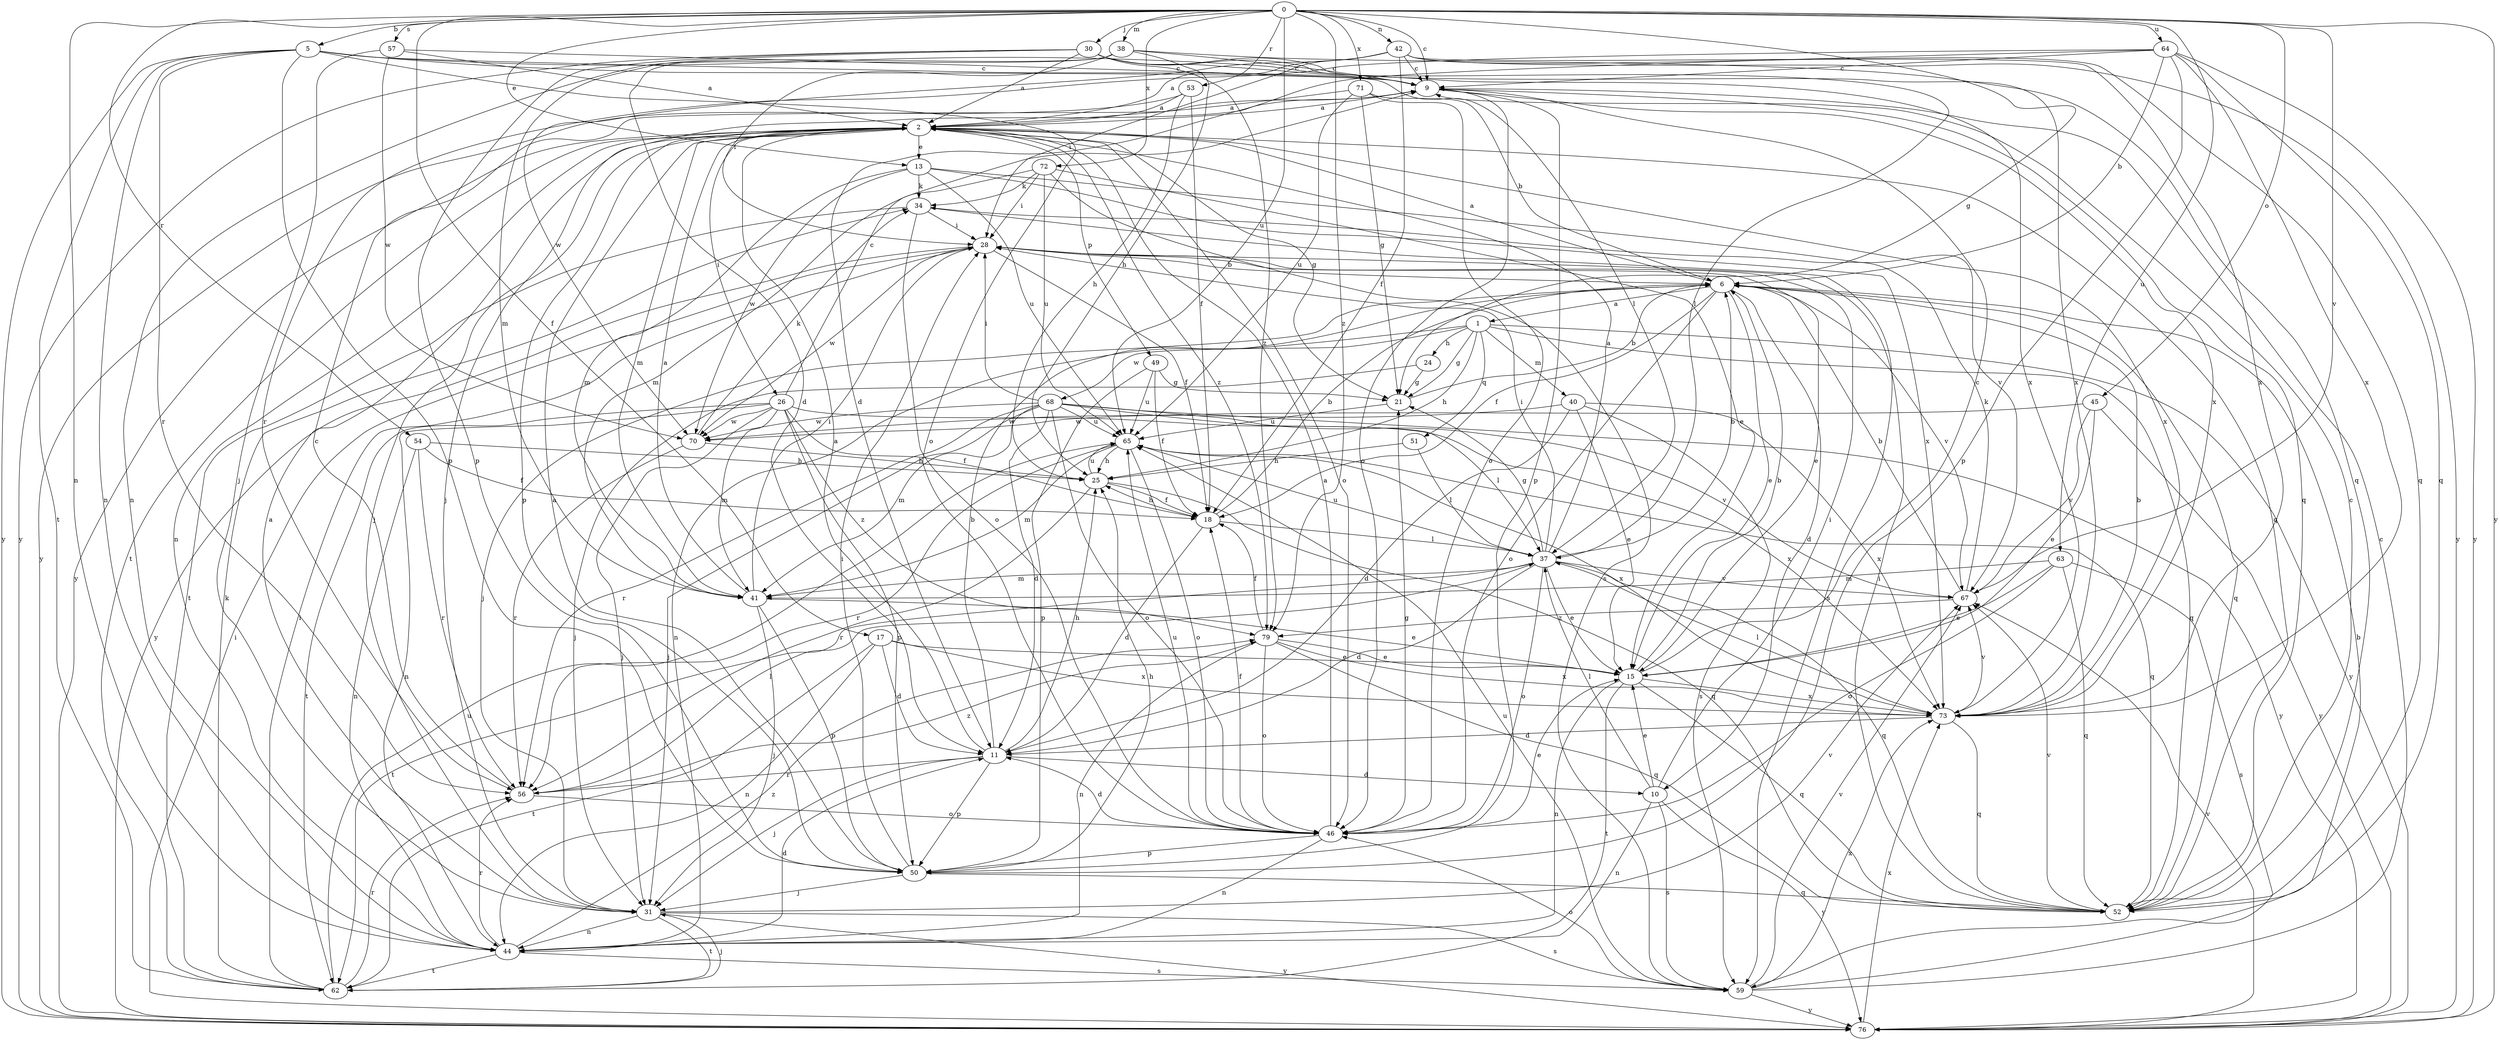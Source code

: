strict digraph  {
0;
1;
2;
5;
6;
9;
10;
11;
13;
15;
17;
18;
21;
24;
25;
26;
28;
30;
31;
34;
37;
38;
40;
41;
42;
44;
45;
46;
49;
50;
51;
52;
53;
54;
56;
57;
59;
62;
63;
64;
65;
67;
68;
70;
71;
72;
73;
76;
79;
0 -> 5  [label=b];
0 -> 9  [label=c];
0 -> 13  [label=e];
0 -> 17  [label=f];
0 -> 21  [label=g];
0 -> 30  [label=j];
0 -> 38  [label=m];
0 -> 42  [label=n];
0 -> 44  [label=n];
0 -> 45  [label=o];
0 -> 53  [label=r];
0 -> 54  [label=r];
0 -> 57  [label=s];
0 -> 63  [label=u];
0 -> 64  [label=u];
0 -> 65  [label=u];
0 -> 67  [label=v];
0 -> 71  [label=x];
0 -> 72  [label=x];
0 -> 76  [label=y];
0 -> 79  [label=z];
1 -> 21  [label=g];
1 -> 24  [label=h];
1 -> 25  [label=h];
1 -> 40  [label=m];
1 -> 44  [label=n];
1 -> 51  [label=q];
1 -> 52  [label=q];
1 -> 68  [label=w];
1 -> 76  [label=y];
2 -> 13  [label=e];
2 -> 21  [label=g];
2 -> 26  [label=i];
2 -> 31  [label=j];
2 -> 41  [label=m];
2 -> 44  [label=n];
2 -> 46  [label=o];
2 -> 49  [label=p];
2 -> 50  [label=p];
2 -> 52  [label=q];
2 -> 62  [label=t];
2 -> 73  [label=x];
2 -> 76  [label=y];
2 -> 79  [label=z];
5 -> 9  [label=c];
5 -> 37  [label=l];
5 -> 44  [label=n];
5 -> 46  [label=o];
5 -> 50  [label=p];
5 -> 56  [label=r];
5 -> 62  [label=t];
5 -> 73  [label=x];
5 -> 76  [label=y];
6 -> 1  [label=a];
6 -> 2  [label=a];
6 -> 10  [label=d];
6 -> 15  [label=e];
6 -> 18  [label=f];
6 -> 31  [label=j];
6 -> 46  [label=o];
6 -> 52  [label=q];
6 -> 67  [label=v];
9 -> 2  [label=a];
9 -> 31  [label=j];
9 -> 46  [label=o];
9 -> 50  [label=p];
9 -> 52  [label=q];
9 -> 73  [label=x];
10 -> 15  [label=e];
10 -> 28  [label=i];
10 -> 37  [label=l];
10 -> 44  [label=n];
10 -> 59  [label=s];
10 -> 76  [label=y];
11 -> 2  [label=a];
11 -> 6  [label=b];
11 -> 10  [label=d];
11 -> 25  [label=h];
11 -> 31  [label=j];
11 -> 50  [label=p];
11 -> 56  [label=r];
13 -> 34  [label=k];
13 -> 41  [label=m];
13 -> 65  [label=u];
13 -> 67  [label=v];
13 -> 70  [label=w];
13 -> 73  [label=x];
15 -> 6  [label=b];
15 -> 9  [label=c];
15 -> 44  [label=n];
15 -> 52  [label=q];
15 -> 62  [label=t];
15 -> 73  [label=x];
17 -> 11  [label=d];
17 -> 15  [label=e];
17 -> 44  [label=n];
17 -> 62  [label=t];
17 -> 73  [label=x];
18 -> 6  [label=b];
18 -> 11  [label=d];
18 -> 25  [label=h];
18 -> 37  [label=l];
21 -> 6  [label=b];
21 -> 65  [label=u];
24 -> 21  [label=g];
24 -> 31  [label=j];
25 -> 18  [label=f];
25 -> 52  [label=q];
25 -> 56  [label=r];
25 -> 65  [label=u];
26 -> 9  [label=c];
26 -> 18  [label=f];
26 -> 31  [label=j];
26 -> 41  [label=m];
26 -> 44  [label=n];
26 -> 50  [label=p];
26 -> 62  [label=t];
26 -> 70  [label=w];
26 -> 73  [label=x];
26 -> 79  [label=z];
28 -> 6  [label=b];
28 -> 15  [label=e];
28 -> 18  [label=f];
28 -> 70  [label=w];
28 -> 76  [label=y];
30 -> 2  [label=a];
30 -> 9  [label=c];
30 -> 37  [label=l];
30 -> 41  [label=m];
30 -> 50  [label=p];
30 -> 73  [label=x];
30 -> 76  [label=y];
30 -> 79  [label=z];
31 -> 2  [label=a];
31 -> 44  [label=n];
31 -> 59  [label=s];
31 -> 62  [label=t];
31 -> 67  [label=v];
31 -> 76  [label=y];
34 -> 28  [label=i];
34 -> 46  [label=o];
34 -> 59  [label=s];
34 -> 62  [label=t];
37 -> 2  [label=a];
37 -> 6  [label=b];
37 -> 11  [label=d];
37 -> 15  [label=e];
37 -> 21  [label=g];
37 -> 28  [label=i];
37 -> 41  [label=m];
37 -> 46  [label=o];
37 -> 52  [label=q];
37 -> 62  [label=t];
37 -> 65  [label=u];
37 -> 67  [label=v];
38 -> 9  [label=c];
38 -> 11  [label=d];
38 -> 25  [label=h];
38 -> 28  [label=i];
38 -> 44  [label=n];
38 -> 52  [label=q];
40 -> 11  [label=d];
40 -> 15  [label=e];
40 -> 59  [label=s];
40 -> 70  [label=w];
40 -> 73  [label=x];
41 -> 2  [label=a];
41 -> 15  [label=e];
41 -> 28  [label=i];
41 -> 31  [label=j];
41 -> 50  [label=p];
42 -> 2  [label=a];
42 -> 9  [label=c];
42 -> 18  [label=f];
42 -> 28  [label=i];
42 -> 52  [label=q];
42 -> 70  [label=w];
42 -> 73  [label=x];
42 -> 76  [label=y];
44 -> 11  [label=d];
44 -> 56  [label=r];
44 -> 59  [label=s];
44 -> 62  [label=t];
44 -> 79  [label=z];
45 -> 15  [label=e];
45 -> 67  [label=v];
45 -> 70  [label=w];
45 -> 76  [label=y];
46 -> 2  [label=a];
46 -> 11  [label=d];
46 -> 15  [label=e];
46 -> 18  [label=f];
46 -> 21  [label=g];
46 -> 44  [label=n];
46 -> 50  [label=p];
46 -> 65  [label=u];
49 -> 18  [label=f];
49 -> 21  [label=g];
49 -> 50  [label=p];
49 -> 65  [label=u];
50 -> 2  [label=a];
50 -> 25  [label=h];
50 -> 28  [label=i];
50 -> 31  [label=j];
50 -> 52  [label=q];
51 -> 25  [label=h];
51 -> 37  [label=l];
52 -> 9  [label=c];
52 -> 28  [label=i];
52 -> 67  [label=v];
53 -> 2  [label=a];
53 -> 18  [label=f];
53 -> 25  [label=h];
53 -> 76  [label=y];
54 -> 18  [label=f];
54 -> 25  [label=h];
54 -> 44  [label=n];
54 -> 56  [label=r];
56 -> 9  [label=c];
56 -> 37  [label=l];
56 -> 46  [label=o];
56 -> 79  [label=z];
57 -> 2  [label=a];
57 -> 9  [label=c];
57 -> 31  [label=j];
57 -> 70  [label=w];
59 -> 6  [label=b];
59 -> 9  [label=c];
59 -> 46  [label=o];
59 -> 65  [label=u];
59 -> 67  [label=v];
59 -> 73  [label=x];
59 -> 76  [label=y];
62 -> 28  [label=i];
62 -> 31  [label=j];
62 -> 34  [label=k];
62 -> 56  [label=r];
62 -> 65  [label=u];
63 -> 15  [label=e];
63 -> 41  [label=m];
63 -> 46  [label=o];
63 -> 52  [label=q];
63 -> 59  [label=s];
64 -> 6  [label=b];
64 -> 9  [label=c];
64 -> 11  [label=d];
64 -> 50  [label=p];
64 -> 52  [label=q];
64 -> 56  [label=r];
64 -> 73  [label=x];
64 -> 76  [label=y];
65 -> 25  [label=h];
65 -> 41  [label=m];
65 -> 46  [label=o];
65 -> 52  [label=q];
65 -> 56  [label=r];
65 -> 73  [label=x];
67 -> 6  [label=b];
67 -> 34  [label=k];
67 -> 79  [label=z];
68 -> 11  [label=d];
68 -> 28  [label=i];
68 -> 31  [label=j];
68 -> 37  [label=l];
68 -> 41  [label=m];
68 -> 46  [label=o];
68 -> 56  [label=r];
68 -> 65  [label=u];
68 -> 67  [label=v];
68 -> 70  [label=w];
68 -> 76  [label=y];
70 -> 25  [label=h];
70 -> 34  [label=k];
70 -> 56  [label=r];
71 -> 2  [label=a];
71 -> 6  [label=b];
71 -> 21  [label=g];
71 -> 46  [label=o];
71 -> 65  [label=u];
72 -> 15  [label=e];
72 -> 28  [label=i];
72 -> 34  [label=k];
72 -> 41  [label=m];
72 -> 59  [label=s];
72 -> 65  [label=u];
73 -> 6  [label=b];
73 -> 11  [label=d];
73 -> 37  [label=l];
73 -> 52  [label=q];
73 -> 67  [label=v];
76 -> 28  [label=i];
76 -> 67  [label=v];
76 -> 73  [label=x];
79 -> 15  [label=e];
79 -> 18  [label=f];
79 -> 44  [label=n];
79 -> 46  [label=o];
79 -> 52  [label=q];
79 -> 73  [label=x];
}

